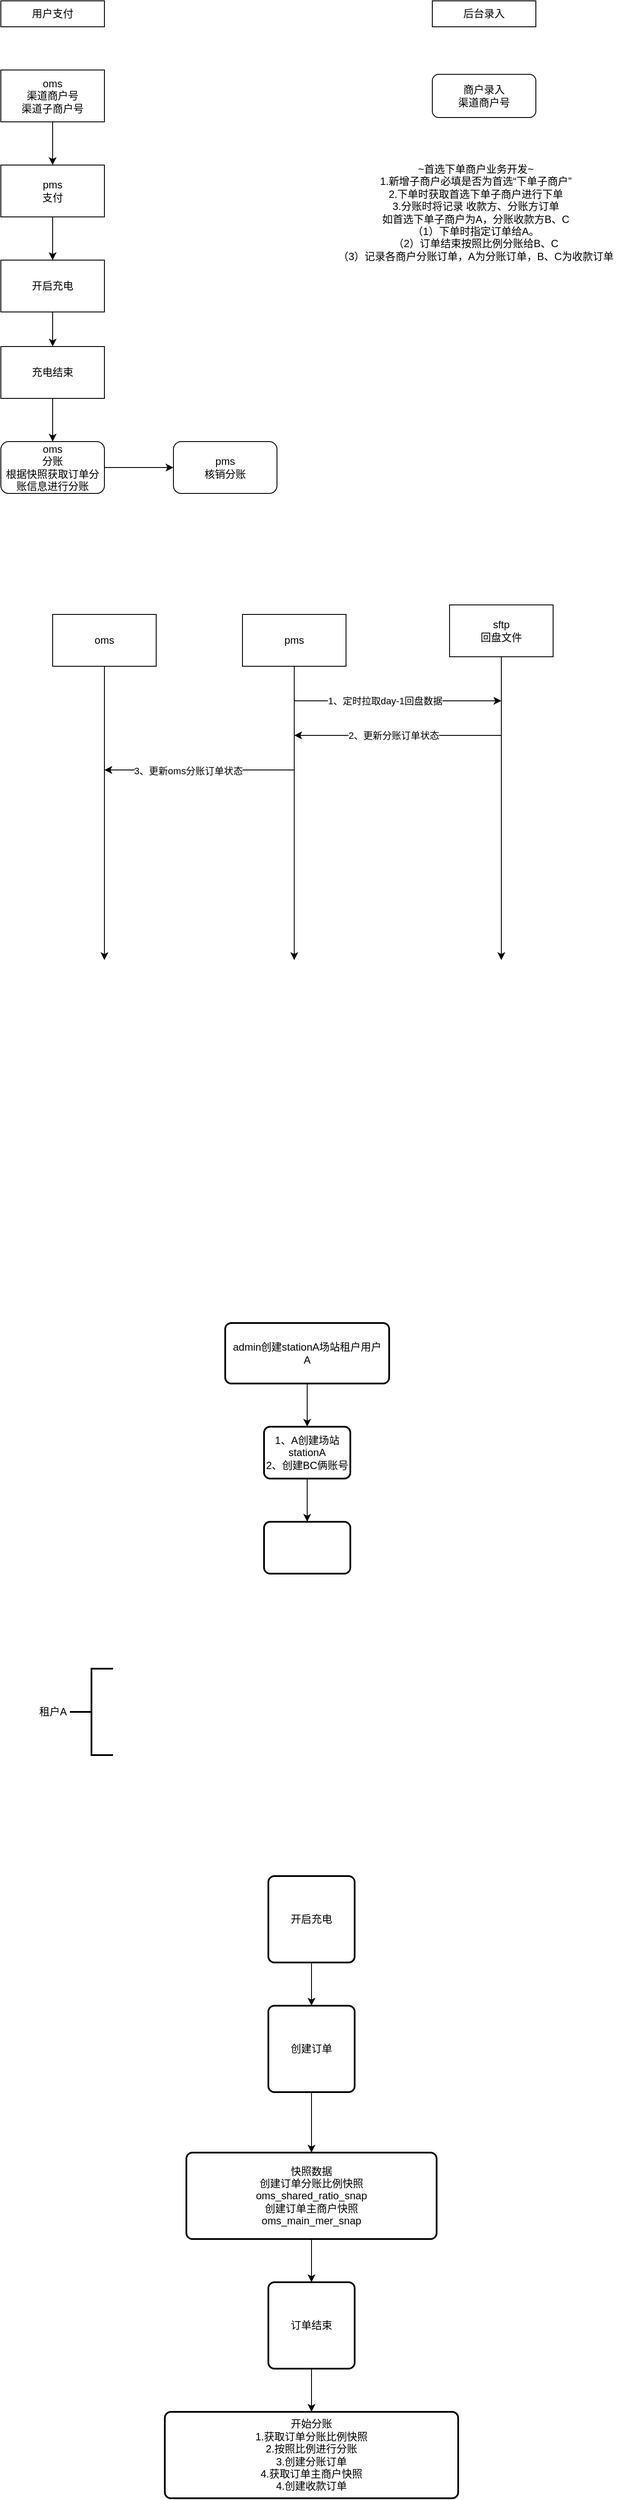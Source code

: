 <mxfile version="24.0.7" type="github">
  <diagram name="第 1 页" id="6Ctc8UL-A5C2mINTibMD">
    <mxGraphModel dx="1397" dy="790" grid="1" gridSize="10" guides="1" tooltips="1" connect="1" arrows="1" fold="1" page="1" pageScale="1" pageWidth="827" pageHeight="1169" math="0" shadow="0">
      <root>
        <mxCell id="0" />
        <mxCell id="1" parent="0" />
        <mxCell id="MP4eYyKk7LPoyzOWAJAM-7" value="用户支付" style="whiteSpace=wrap;html=1;" vertex="1" parent="1">
          <mxGeometry x="40" y="410" width="120" height="30" as="geometry" />
        </mxCell>
        <mxCell id="MP4eYyKk7LPoyzOWAJAM-14" style="edgeStyle=orthogonalEdgeStyle;rounded=0;orthogonalLoop=1;jettySize=auto;html=1;" edge="1" parent="1" source="MP4eYyKk7LPoyzOWAJAM-11" target="MP4eYyKk7LPoyzOWAJAM-12">
          <mxGeometry relative="1" as="geometry" />
        </mxCell>
        <mxCell id="MP4eYyKk7LPoyzOWAJAM-11" value="oms&lt;br&gt;渠道商户号&lt;br&gt;渠道子商户号" style="whiteSpace=wrap;html=1;" vertex="1" parent="1">
          <mxGeometry x="40" y="490" width="120" height="60" as="geometry" />
        </mxCell>
        <mxCell id="MP4eYyKk7LPoyzOWAJAM-17" style="edgeStyle=orthogonalEdgeStyle;rounded=0;orthogonalLoop=1;jettySize=auto;html=1;" edge="1" parent="1" source="MP4eYyKk7LPoyzOWAJAM-12" target="MP4eYyKk7LPoyzOWAJAM-16">
          <mxGeometry relative="1" as="geometry" />
        </mxCell>
        <mxCell id="MP4eYyKk7LPoyzOWAJAM-12" value="pms&lt;br&gt;支付" style="whiteSpace=wrap;html=1;" vertex="1" parent="1">
          <mxGeometry x="40" y="600" width="120" height="60" as="geometry" />
        </mxCell>
        <mxCell id="MP4eYyKk7LPoyzOWAJAM-41" style="edgeStyle=orthogonalEdgeStyle;rounded=0;orthogonalLoop=1;jettySize=auto;html=1;" edge="1" parent="1" source="MP4eYyKk7LPoyzOWAJAM-16" target="MP4eYyKk7LPoyzOWAJAM-18">
          <mxGeometry relative="1" as="geometry" />
        </mxCell>
        <mxCell id="MP4eYyKk7LPoyzOWAJAM-16" value="开启充电" style="whiteSpace=wrap;html=1;" vertex="1" parent="1">
          <mxGeometry x="40" y="710" width="120" height="60" as="geometry" />
        </mxCell>
        <mxCell id="MP4eYyKk7LPoyzOWAJAM-53" style="edgeStyle=orthogonalEdgeStyle;rounded=0;orthogonalLoop=1;jettySize=auto;html=1;" edge="1" parent="1" source="MP4eYyKk7LPoyzOWAJAM-18" target="MP4eYyKk7LPoyzOWAJAM-52">
          <mxGeometry relative="1" as="geometry" />
        </mxCell>
        <mxCell id="MP4eYyKk7LPoyzOWAJAM-18" value="充电结束" style="whiteSpace=wrap;html=1;" vertex="1" parent="1">
          <mxGeometry x="40" y="810" width="120" height="60" as="geometry" />
        </mxCell>
        <mxCell id="MP4eYyKk7LPoyzOWAJAM-55" style="edgeStyle=orthogonalEdgeStyle;rounded=0;orthogonalLoop=1;jettySize=auto;html=1;" edge="1" parent="1" source="MP4eYyKk7LPoyzOWAJAM-52" target="MP4eYyKk7LPoyzOWAJAM-54">
          <mxGeometry relative="1" as="geometry" />
        </mxCell>
        <mxCell id="MP4eYyKk7LPoyzOWAJAM-52" value="&lt;div&gt;oms&lt;/div&gt;分账&lt;br&gt;根据快照获取订单分账信息进行分账" style="rounded=1;whiteSpace=wrap;html=1;" vertex="1" parent="1">
          <mxGeometry x="40" y="920" width="120" height="60" as="geometry" />
        </mxCell>
        <mxCell id="MP4eYyKk7LPoyzOWAJAM-54" value="pms&lt;br&gt;核销分账" style="rounded=1;whiteSpace=wrap;html=1;" vertex="1" parent="1">
          <mxGeometry x="240" y="920" width="120" height="60" as="geometry" />
        </mxCell>
        <mxCell id="MP4eYyKk7LPoyzOWAJAM-57" value="&lt;span style=&quot;text-wrap: nowrap;&quot;&gt;后台录入&lt;/span&gt;" style="whiteSpace=wrap;html=1;" vertex="1" parent="1">
          <mxGeometry x="540" y="410" width="120" height="30" as="geometry" />
        </mxCell>
        <mxCell id="MP4eYyKk7LPoyzOWAJAM-58" value="商户录入&lt;div&gt;渠道商户号&lt;br&gt;&lt;/div&gt;" style="rounded=1;whiteSpace=wrap;html=1;" vertex="1" parent="1">
          <mxGeometry x="540" y="495" width="120" height="50" as="geometry" />
        </mxCell>
        <mxCell id="MP4eYyKk7LPoyzOWAJAM-59" value="~首选下单商户业务开发~&lt;br&gt;1.新增子商户必填是否为首选“下单子商户”&lt;br&gt;&lt;div&gt;2.下单时获取首选下单子商户进行下单&lt;br&gt;3.分账时将记录 收款方、分账方订单&lt;/div&gt;&lt;div&gt;如首选下单子商户为A，分账收款方B、C&lt;/div&gt;&lt;div&gt;（1）下单时指定订单给A。&lt;/div&gt;&lt;div&gt;（2）订单结束按照比例分账给B、C&lt;/div&gt;&lt;div&gt;（3）记录各商户分账订单，A为分账订单，B、C为收款订单&lt;br&gt;&lt;/div&gt;" style="text;html=1;align=center;verticalAlign=middle;resizable=0;points=[];autosize=1;strokeColor=none;fillColor=none;" vertex="1" parent="1">
          <mxGeometry x="420" y="590" width="340" height="130" as="geometry" />
        </mxCell>
        <mxCell id="MP4eYyKk7LPoyzOWAJAM-69" style="edgeStyle=orthogonalEdgeStyle;rounded=0;orthogonalLoop=1;jettySize=auto;html=1;" edge="1" parent="1" source="MP4eYyKk7LPoyzOWAJAM-61">
          <mxGeometry relative="1" as="geometry">
            <mxPoint x="620" y="1520" as="targetPoint" />
          </mxGeometry>
        </mxCell>
        <mxCell id="MP4eYyKk7LPoyzOWAJAM-61" value="sftp&lt;br&gt;回盘文件" style="whiteSpace=wrap;html=1;" vertex="1" parent="1">
          <mxGeometry x="560" y="1109" width="120" height="60" as="geometry" />
        </mxCell>
        <mxCell id="MP4eYyKk7LPoyzOWAJAM-68" style="edgeStyle=orthogonalEdgeStyle;rounded=0;orthogonalLoop=1;jettySize=auto;html=1;" edge="1" parent="1" source="MP4eYyKk7LPoyzOWAJAM-62">
          <mxGeometry relative="1" as="geometry">
            <mxPoint x="380" y="1520" as="targetPoint" />
            <mxPoint x="450.0" y="1200" as="sourcePoint" />
          </mxGeometry>
        </mxCell>
        <mxCell id="MP4eYyKk7LPoyzOWAJAM-62" value="pms" style="whiteSpace=wrap;html=1;" vertex="1" parent="1">
          <mxGeometry x="320" y="1120" width="120" height="60" as="geometry" />
        </mxCell>
        <mxCell id="MP4eYyKk7LPoyzOWAJAM-71" value="" style="endArrow=classic;html=1;rounded=0;" edge="1" parent="1">
          <mxGeometry width="50" height="50" relative="1" as="geometry">
            <mxPoint x="380" y="1220" as="sourcePoint" />
            <mxPoint x="620" y="1220" as="targetPoint" />
          </mxGeometry>
        </mxCell>
        <mxCell id="MP4eYyKk7LPoyzOWAJAM-72" value="1、定时拉取day-1回盘数据" style="edgeLabel;html=1;align=center;verticalAlign=middle;resizable=0;points=[];" vertex="1" connectable="0" parent="MP4eYyKk7LPoyzOWAJAM-71">
          <mxGeometry x="-0.133" relative="1" as="geometry">
            <mxPoint x="1" as="offset" />
          </mxGeometry>
        </mxCell>
        <mxCell id="MP4eYyKk7LPoyzOWAJAM-73" value="" style="endArrow=classic;html=1;rounded=0;" edge="1" parent="1">
          <mxGeometry width="50" height="50" relative="1" as="geometry">
            <mxPoint x="620" y="1260" as="sourcePoint" />
            <mxPoint x="380" y="1260" as="targetPoint" />
          </mxGeometry>
        </mxCell>
        <mxCell id="MP4eYyKk7LPoyzOWAJAM-75" value="2、更新分账订单状态" style="edgeLabel;html=1;align=center;verticalAlign=middle;resizable=0;points=[];" vertex="1" connectable="0" parent="MP4eYyKk7LPoyzOWAJAM-73">
          <mxGeometry x="0.047" y="3" relative="1" as="geometry">
            <mxPoint y="-3" as="offset" />
          </mxGeometry>
        </mxCell>
        <mxCell id="MP4eYyKk7LPoyzOWAJAM-77" style="edgeStyle=orthogonalEdgeStyle;rounded=0;orthogonalLoop=1;jettySize=auto;html=1;" edge="1" parent="1" source="MP4eYyKk7LPoyzOWAJAM-76">
          <mxGeometry relative="1" as="geometry">
            <mxPoint x="160.0" y="1520" as="targetPoint" />
          </mxGeometry>
        </mxCell>
        <mxCell id="MP4eYyKk7LPoyzOWAJAM-76" value="oms" style="whiteSpace=wrap;html=1;" vertex="1" parent="1">
          <mxGeometry x="100" y="1120" width="120" height="60" as="geometry" />
        </mxCell>
        <mxCell id="MP4eYyKk7LPoyzOWAJAM-78" value="" style="endArrow=classic;html=1;rounded=0;" edge="1" parent="1">
          <mxGeometry width="50" height="50" relative="1" as="geometry">
            <mxPoint x="380" y="1300" as="sourcePoint" />
            <mxPoint x="160" y="1300" as="targetPoint" />
          </mxGeometry>
        </mxCell>
        <mxCell id="MP4eYyKk7LPoyzOWAJAM-79" value="3、更新oms分账订单状态" style="edgeLabel;html=1;align=center;verticalAlign=middle;resizable=0;points=[];" vertex="1" connectable="0" parent="MP4eYyKk7LPoyzOWAJAM-78">
          <mxGeometry x="0.123" y="1" relative="1" as="geometry">
            <mxPoint as="offset" />
          </mxGeometry>
        </mxCell>
        <mxCell id="MP4eYyKk7LPoyzOWAJAM-84" style="edgeStyle=orthogonalEdgeStyle;rounded=0;orthogonalLoop=1;jettySize=auto;html=1;" edge="1" parent="1" source="MP4eYyKk7LPoyzOWAJAM-82" target="MP4eYyKk7LPoyzOWAJAM-85">
          <mxGeometry relative="1" as="geometry">
            <mxPoint x="395.0" y="2090" as="targetPoint" />
          </mxGeometry>
        </mxCell>
        <mxCell id="MP4eYyKk7LPoyzOWAJAM-82" value="admin创建stationA场站租户用户&lt;div&gt;A&lt;/div&gt;" style="rounded=1;whiteSpace=wrap;html=1;absoluteArcSize=1;arcSize=14;strokeWidth=2;" vertex="1" parent="1">
          <mxGeometry x="300" y="1940" width="190" height="70" as="geometry" />
        </mxCell>
        <mxCell id="MP4eYyKk7LPoyzOWAJAM-86" style="edgeStyle=orthogonalEdgeStyle;rounded=0;orthogonalLoop=1;jettySize=auto;html=1;" edge="1" parent="1" source="MP4eYyKk7LPoyzOWAJAM-85" target="MP4eYyKk7LPoyzOWAJAM-90">
          <mxGeometry relative="1" as="geometry">
            <mxPoint x="395.0" y="2170" as="targetPoint" />
          </mxGeometry>
        </mxCell>
        <mxCell id="MP4eYyKk7LPoyzOWAJAM-85" value="1、A创建场站stationA&lt;br&gt;2、创建BC俩账号" style="rounded=1;whiteSpace=wrap;html=1;absoluteArcSize=1;arcSize=14;strokeWidth=2;" vertex="1" parent="1">
          <mxGeometry x="345" y="2060" width="100" height="60" as="geometry" />
        </mxCell>
        <mxCell id="MP4eYyKk7LPoyzOWAJAM-90" value="" style="rounded=1;whiteSpace=wrap;html=1;absoluteArcSize=1;arcSize=14;strokeWidth=2;" vertex="1" parent="1">
          <mxGeometry x="345" y="2170" width="100" height="60" as="geometry" />
        </mxCell>
        <mxCell id="MP4eYyKk7LPoyzOWAJAM-92" value="" style="strokeWidth=2;html=1;shape=mxgraph.flowchart.annotation_2;align=left;labelPosition=right;pointerEvents=1;" vertex="1" parent="1">
          <mxGeometry x="120" y="2340" width="50" height="100" as="geometry" />
        </mxCell>
        <mxCell id="MP4eYyKk7LPoyzOWAJAM-93" value="租户A" style="text;html=1;align=center;verticalAlign=middle;resizable=0;points=[];autosize=1;strokeColor=none;fillColor=none;" vertex="1" parent="1">
          <mxGeometry x="70" y="2375" width="60" height="30" as="geometry" />
        </mxCell>
        <mxCell id="MP4eYyKk7LPoyzOWAJAM-99" style="edgeStyle=orthogonalEdgeStyle;rounded=0;orthogonalLoop=1;jettySize=auto;html=1;" edge="1" parent="1" source="MP4eYyKk7LPoyzOWAJAM-97" target="MP4eYyKk7LPoyzOWAJAM-100">
          <mxGeometry relative="1" as="geometry">
            <mxPoint x="400.0" y="2750" as="targetPoint" />
          </mxGeometry>
        </mxCell>
        <mxCell id="MP4eYyKk7LPoyzOWAJAM-97" value="开启充电" style="rounded=1;whiteSpace=wrap;html=1;absoluteArcSize=1;arcSize=14;strokeWidth=2;" vertex="1" parent="1">
          <mxGeometry x="350" y="2580" width="100" height="100" as="geometry" />
        </mxCell>
        <mxCell id="MP4eYyKk7LPoyzOWAJAM-101" style="edgeStyle=orthogonalEdgeStyle;rounded=0;orthogonalLoop=1;jettySize=auto;html=1;" edge="1" parent="1" source="MP4eYyKk7LPoyzOWAJAM-100" target="MP4eYyKk7LPoyzOWAJAM-102">
          <mxGeometry relative="1" as="geometry">
            <mxPoint x="400.0" y="2950" as="targetPoint" />
          </mxGeometry>
        </mxCell>
        <mxCell id="MP4eYyKk7LPoyzOWAJAM-100" value="创建订单" style="rounded=1;whiteSpace=wrap;html=1;absoluteArcSize=1;arcSize=14;strokeWidth=2;" vertex="1" parent="1">
          <mxGeometry x="350.0" y="2730" width="100" height="100" as="geometry" />
        </mxCell>
        <mxCell id="MP4eYyKk7LPoyzOWAJAM-106" style="edgeStyle=orthogonalEdgeStyle;rounded=0;orthogonalLoop=1;jettySize=auto;html=1;" edge="1" parent="1" source="MP4eYyKk7LPoyzOWAJAM-102" target="MP4eYyKk7LPoyzOWAJAM-105">
          <mxGeometry relative="1" as="geometry" />
        </mxCell>
        <mxCell id="MP4eYyKk7LPoyzOWAJAM-102" value="快照数据&lt;br&gt;创建订单分账比例快照&lt;div&gt;oms_shared_ratio_snap&lt;br&gt;创建订单主商户快照&lt;br&gt;oms_main_mer_snap&lt;br&gt;&lt;/div&gt;" style="rounded=1;whiteSpace=wrap;html=1;absoluteArcSize=1;arcSize=14;strokeWidth=2;" vertex="1" parent="1">
          <mxGeometry x="255" y="2900" width="290" height="100" as="geometry" />
        </mxCell>
        <mxCell id="MP4eYyKk7LPoyzOWAJAM-111" style="edgeStyle=orthogonalEdgeStyle;rounded=0;orthogonalLoop=1;jettySize=auto;html=1;" edge="1" parent="1" source="MP4eYyKk7LPoyzOWAJAM-105" target="MP4eYyKk7LPoyzOWAJAM-110">
          <mxGeometry relative="1" as="geometry" />
        </mxCell>
        <mxCell id="MP4eYyKk7LPoyzOWAJAM-105" value="订单结束" style="rounded=1;whiteSpace=wrap;html=1;absoluteArcSize=1;arcSize=14;strokeWidth=2;" vertex="1" parent="1">
          <mxGeometry x="350" y="3050" width="100" height="100" as="geometry" />
        </mxCell>
        <mxCell id="MP4eYyKk7LPoyzOWAJAM-110" value="开始分账&lt;br&gt;1.获取订单分账比例快照 &lt;br&gt;2.按照比例进行分账&lt;br&gt;3.创建分账订单&lt;div&gt;4.获取订单主商户快照&lt;br&gt;4.创建收款订单&lt;/div&gt;" style="rounded=1;whiteSpace=wrap;html=1;absoluteArcSize=1;arcSize=14;strokeWidth=2;" vertex="1" parent="1">
          <mxGeometry x="230" y="3200" width="340" height="100" as="geometry" />
        </mxCell>
      </root>
    </mxGraphModel>
  </diagram>
</mxfile>
